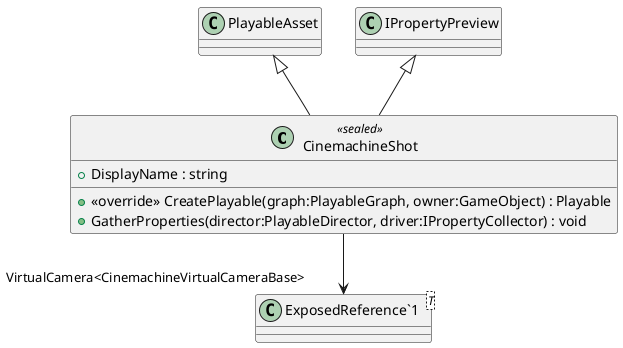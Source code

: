 @startuml
class CinemachineShot <<sealed>> {
    + DisplayName : string
    + <<override>> CreatePlayable(graph:PlayableGraph, owner:GameObject) : Playable
    + GatherProperties(director:PlayableDirector, driver:IPropertyCollector) : void
}
class "ExposedReference`1"<T> {
}
PlayableAsset <|-- CinemachineShot
IPropertyPreview <|-- CinemachineShot
CinemachineShot --> "VirtualCamera<CinemachineVirtualCameraBase>" "ExposedReference`1"
@enduml
